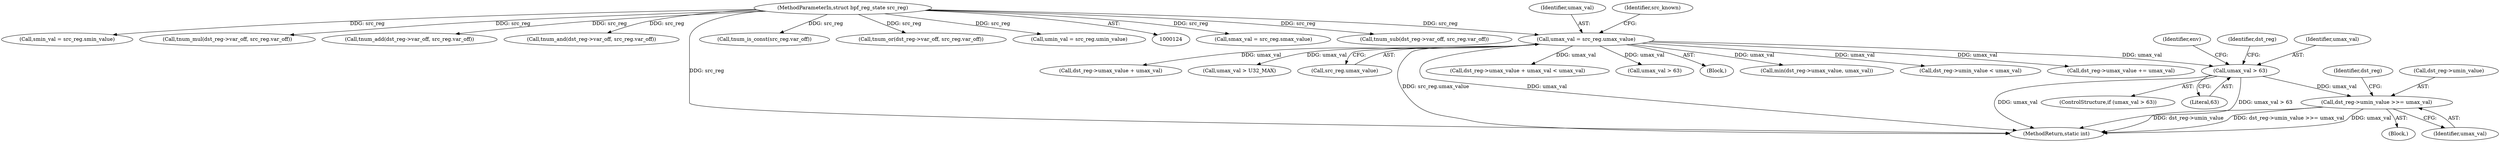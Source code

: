 digraph "0_linux_4374f256ce8182019353c0c639bb8d0695b4c941@pointer" {
"1000742" [label="(Call,dst_reg->umin_value >>= umax_val)"];
"1000702" [label="(Call,umax_val > 63)"];
"1000176" [label="(Call,umax_val = src_reg.umax_value)"];
"1000128" [label="(MethodParameterIn,struct bpf_reg_state src_reg)"];
"1000166" [label="(Call,smax_val = src_reg.smax_value)"];
"1000129" [label="(Block,)"];
"1000128" [label="(MethodParameterIn,struct bpf_reg_state src_reg)"];
"1000492" [label="(Call,min(dst_reg->umax_value, umax_val))"];
"1000352" [label="(Call,tnum_sub(dst_reg->var_off, src_reg.var_off))"];
"1000707" [label="(Identifier,env)"];
"1000749" [label="(Identifier,dst_reg)"];
"1000161" [label="(Call,smin_val = src_reg.smin_value)"];
"1000365" [label="(Call,tnum_mul(dst_reg->var_off, src_reg.var_off))"];
"1000320" [label="(Call,dst_reg->umin_value < umax_val)"];
"1000176" [label="(Call,umax_val = src_reg.umax_value)"];
"1000177" [label="(Identifier,umax_val)"];
"1000266" [label="(Call,dst_reg->umax_value += umax_val)"];
"1000701" [label="(ControlStructure,if (umax_val > 63))"];
"1000275" [label="(Call,tnum_add(dst_reg->var_off, src_reg.var_off))"];
"1000242" [label="(Call,dst_reg->umax_value + umax_val)"];
"1000704" [label="(Literal,63)"];
"1000472" [label="(Call,tnum_and(dst_reg->var_off, src_reg.var_off))"];
"1000742" [label="(Call,dst_reg->umin_value >>= umax_val)"];
"1000390" [label="(Call,umax_val > U32_MAX)"];
"1000178" [label="(Call,src_reg.umax_value)"];
"1000195" [label="(Block,)"];
"1000182" [label="(Identifier,src_known)"];
"1000769" [label="(MethodReturn,static int)"];
"1000241" [label="(Call,dst_reg->umax_value + umax_val < umax_val)"];
"1000715" [label="(Identifier,dst_reg)"];
"1000746" [label="(Identifier,umax_val)"];
"1000703" [label="(Identifier,umax_val)"];
"1000183" [label="(Call,tnum_is_const(src_reg.var_off))"];
"1000561" [label="(Call,tnum_or(dst_reg->var_off, src_reg.var_off))"];
"1000743" [label="(Call,dst_reg->umin_value)"];
"1000171" [label="(Call,umin_val = src_reg.umin_value)"];
"1000702" [label="(Call,umax_val > 63)"];
"1000634" [label="(Call,umax_val > 63)"];
"1000742" -> "1000195"  [label="AST: "];
"1000742" -> "1000746"  [label="CFG: "];
"1000743" -> "1000742"  [label="AST: "];
"1000746" -> "1000742"  [label="AST: "];
"1000749" -> "1000742"  [label="CFG: "];
"1000742" -> "1000769"  [label="DDG: dst_reg->umin_value >>= umax_val"];
"1000742" -> "1000769"  [label="DDG: umax_val"];
"1000742" -> "1000769"  [label="DDG: dst_reg->umin_value"];
"1000702" -> "1000742"  [label="DDG: umax_val"];
"1000702" -> "1000701"  [label="AST: "];
"1000702" -> "1000704"  [label="CFG: "];
"1000703" -> "1000702"  [label="AST: "];
"1000704" -> "1000702"  [label="AST: "];
"1000707" -> "1000702"  [label="CFG: "];
"1000715" -> "1000702"  [label="CFG: "];
"1000702" -> "1000769"  [label="DDG: umax_val > 63"];
"1000702" -> "1000769"  [label="DDG: umax_val"];
"1000176" -> "1000702"  [label="DDG: umax_val"];
"1000176" -> "1000129"  [label="AST: "];
"1000176" -> "1000178"  [label="CFG: "];
"1000177" -> "1000176"  [label="AST: "];
"1000178" -> "1000176"  [label="AST: "];
"1000182" -> "1000176"  [label="CFG: "];
"1000176" -> "1000769"  [label="DDG: src_reg.umax_value"];
"1000176" -> "1000769"  [label="DDG: umax_val"];
"1000128" -> "1000176"  [label="DDG: src_reg"];
"1000176" -> "1000241"  [label="DDG: umax_val"];
"1000176" -> "1000242"  [label="DDG: umax_val"];
"1000176" -> "1000266"  [label="DDG: umax_val"];
"1000176" -> "1000320"  [label="DDG: umax_val"];
"1000176" -> "1000390"  [label="DDG: umax_val"];
"1000176" -> "1000492"  [label="DDG: umax_val"];
"1000176" -> "1000634"  [label="DDG: umax_val"];
"1000128" -> "1000124"  [label="AST: "];
"1000128" -> "1000769"  [label="DDG: src_reg"];
"1000128" -> "1000161"  [label="DDG: src_reg"];
"1000128" -> "1000166"  [label="DDG: src_reg"];
"1000128" -> "1000171"  [label="DDG: src_reg"];
"1000128" -> "1000183"  [label="DDG: src_reg"];
"1000128" -> "1000275"  [label="DDG: src_reg"];
"1000128" -> "1000352"  [label="DDG: src_reg"];
"1000128" -> "1000365"  [label="DDG: src_reg"];
"1000128" -> "1000472"  [label="DDG: src_reg"];
"1000128" -> "1000561"  [label="DDG: src_reg"];
}
